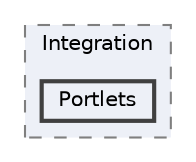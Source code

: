 digraph "Web/Modules/EleWise.ELMA.Workflow.Web/Integration/Portlets"
{
 // LATEX_PDF_SIZE
  bgcolor="transparent";
  edge [fontname=Helvetica,fontsize=10,labelfontname=Helvetica,labelfontsize=10];
  node [fontname=Helvetica,fontsize=10,shape=box,height=0.2,width=0.4];
  compound=true
  subgraph clusterdir_6c12781d36b58cfc794f8c261defbfba {
    graph [ bgcolor="#edf0f7", pencolor="grey50", label="Integration", fontname=Helvetica,fontsize=10 style="filled,dashed", URL="dir_6c12781d36b58cfc794f8c261defbfba.html",tooltip=""]
  dir_0b7f4bcedd96d87b47308841f630917d [label="Portlets", fillcolor="#edf0f7", color="grey25", style="filled,bold", URL="dir_0b7f4bcedd96d87b47308841f630917d.html",tooltip=""];
  }
}
